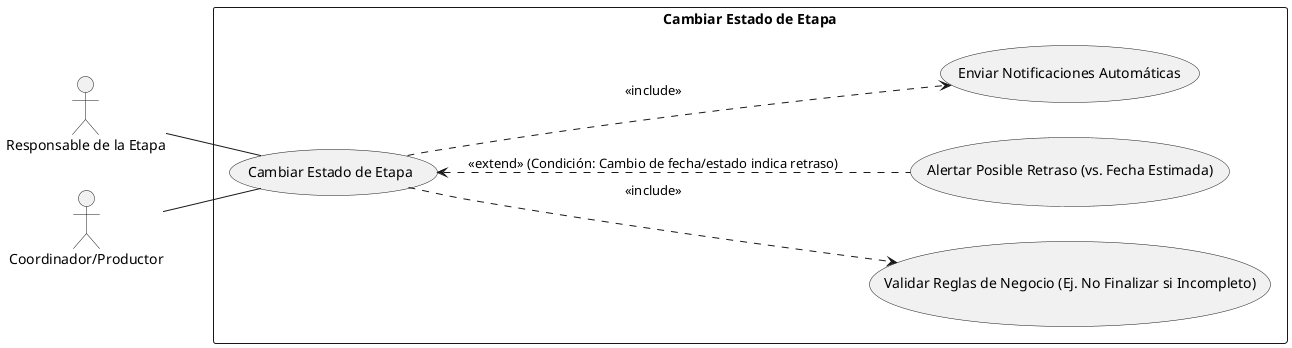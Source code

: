 @startuml
left to right direction

actor "Responsable de la Etapa" as Resp
actor "Coordinador/Productor" as Prod

rectangle "Cambiar Estado de Etapa" {
    usecase "Cambiar Estado de Etapa" as UC4
    usecase "Validar Reglas de Negocio (Ej. No Finalizar si Incompleto)" as ValidaReglas
    usecase "Alertar Posible Retraso (vs. Fecha Estimada)" as AlertaRetraso
    usecase "Enviar Notificaciones Automáticas" as UC5
}

Resp -- UC4
Prod -- UC4

' Validar reglas es una parte obligatoria del flujo para evitar errores
UC4 ..> ValidaReglas : <<include>>

' Alertar Retraso es una funcionalidad que extiende la acción, basada en la necesidad de que "el sistema pueda alertar si se va a retrasar" [2]
UC4 <.. AlertaRetraso : <<extend>> (Condición: Cambio de fecha/estado indica retraso)

' La notificación es obligatoria tras el cambio de estado
UC4 ..> UC5 : <<include>>
@endumll
